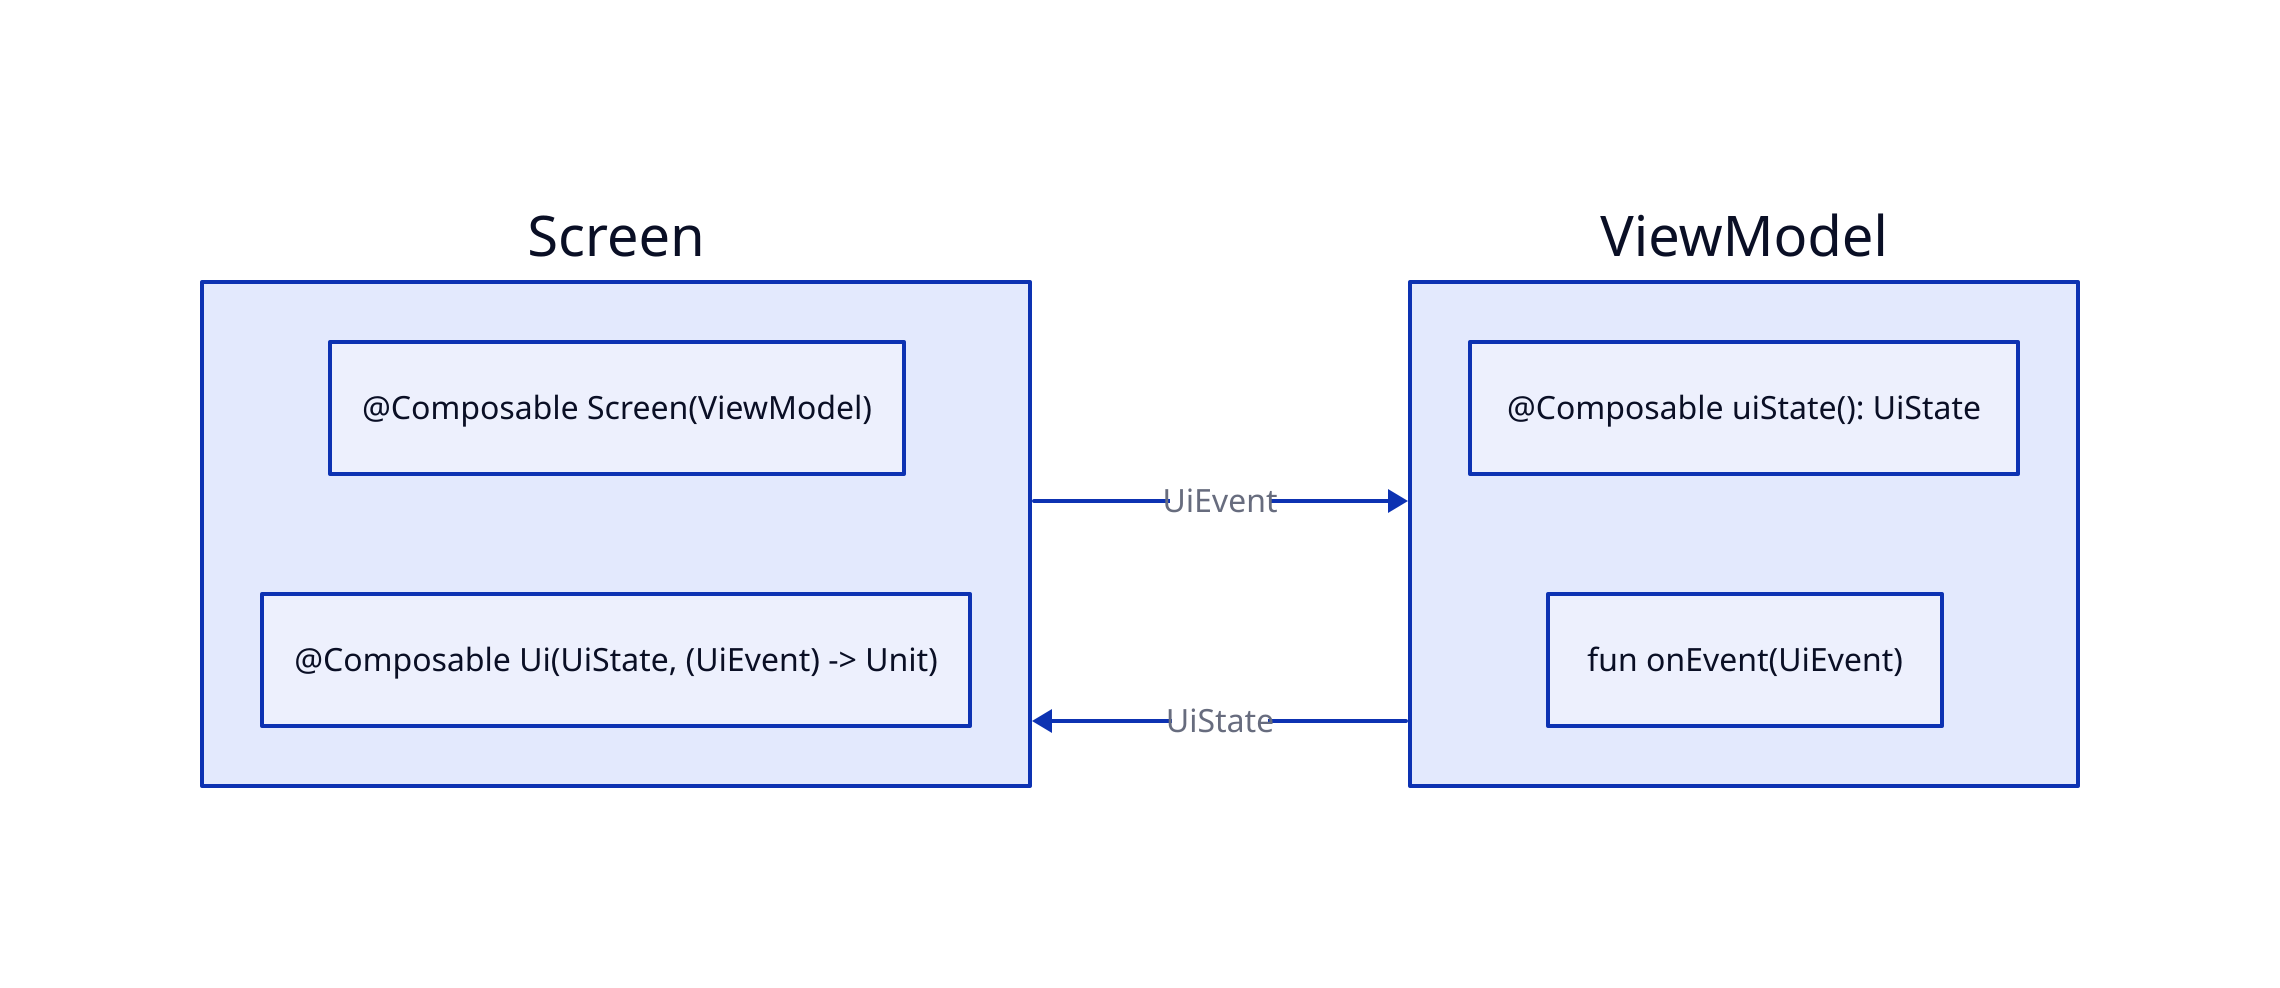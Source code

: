 direction: right
ui: Screen {
    a: "@Composable Screen(ViewModel)"
    b: "@Composable Ui(UiState, (UiEvent) -> Unit)"
}
vm: ViewModel {
    "@Composable uiState(): UiState"
    "fun onEvent(UiEvent)"
}

vm -> ui: UiState
ui -> vm: UiEvent